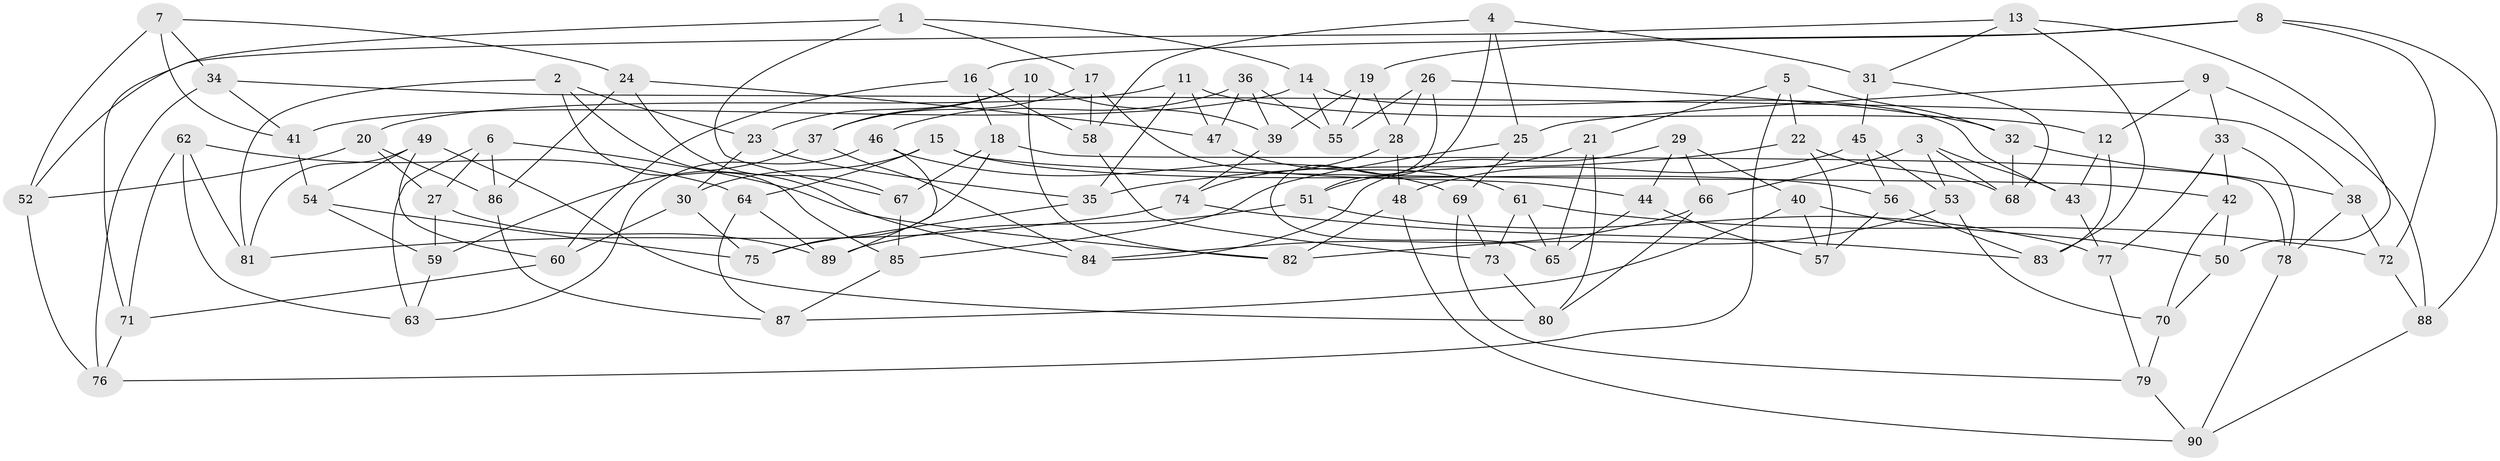 // Generated by graph-tools (version 1.1) at 2025/11/02/27/25 16:11:45]
// undirected, 90 vertices, 180 edges
graph export_dot {
graph [start="1"]
  node [color=gray90,style=filled];
  1;
  2;
  3;
  4;
  5;
  6;
  7;
  8;
  9;
  10;
  11;
  12;
  13;
  14;
  15;
  16;
  17;
  18;
  19;
  20;
  21;
  22;
  23;
  24;
  25;
  26;
  27;
  28;
  29;
  30;
  31;
  32;
  33;
  34;
  35;
  36;
  37;
  38;
  39;
  40;
  41;
  42;
  43;
  44;
  45;
  46;
  47;
  48;
  49;
  50;
  51;
  52;
  53;
  54;
  55;
  56;
  57;
  58;
  59;
  60;
  61;
  62;
  63;
  64;
  65;
  66;
  67;
  68;
  69;
  70;
  71;
  72;
  73;
  74;
  75;
  76;
  77;
  78;
  79;
  80;
  81;
  82;
  83;
  84;
  85;
  86;
  87;
  88;
  89;
  90;
  1 -- 71;
  1 -- 14;
  1 -- 17;
  1 -- 67;
  2 -- 23;
  2 -- 85;
  2 -- 84;
  2 -- 81;
  3 -- 68;
  3 -- 66;
  3 -- 53;
  3 -- 43;
  4 -- 51;
  4 -- 25;
  4 -- 31;
  4 -- 58;
  5 -- 21;
  5 -- 76;
  5 -- 22;
  5 -- 32;
  6 -- 27;
  6 -- 86;
  6 -- 63;
  6 -- 82;
  7 -- 24;
  7 -- 34;
  7 -- 52;
  7 -- 41;
  8 -- 72;
  8 -- 19;
  8 -- 88;
  8 -- 16;
  9 -- 33;
  9 -- 25;
  9 -- 88;
  9 -- 12;
  10 -- 37;
  10 -- 82;
  10 -- 23;
  10 -- 39;
  11 -- 47;
  11 -- 20;
  11 -- 35;
  11 -- 12;
  12 -- 83;
  12 -- 43;
  13 -- 50;
  13 -- 83;
  13 -- 52;
  13 -- 31;
  14 -- 55;
  14 -- 41;
  14 -- 43;
  15 -- 42;
  15 -- 30;
  15 -- 64;
  15 -- 56;
  16 -- 18;
  16 -- 58;
  16 -- 60;
  17 -- 37;
  17 -- 58;
  17 -- 44;
  18 -- 78;
  18 -- 75;
  18 -- 67;
  19 -- 39;
  19 -- 28;
  19 -- 55;
  20 -- 86;
  20 -- 27;
  20 -- 52;
  21 -- 80;
  21 -- 65;
  21 -- 51;
  22 -- 35;
  22 -- 68;
  22 -- 57;
  23 -- 30;
  23 -- 35;
  24 -- 67;
  24 -- 47;
  24 -- 86;
  25 -- 69;
  25 -- 85;
  26 -- 32;
  26 -- 65;
  26 -- 55;
  26 -- 28;
  27 -- 59;
  27 -- 89;
  28 -- 48;
  28 -- 74;
  29 -- 84;
  29 -- 66;
  29 -- 44;
  29 -- 40;
  30 -- 75;
  30 -- 60;
  31 -- 45;
  31 -- 68;
  32 -- 38;
  32 -- 68;
  33 -- 42;
  33 -- 78;
  33 -- 77;
  34 -- 38;
  34 -- 76;
  34 -- 41;
  35 -- 75;
  36 -- 46;
  36 -- 55;
  36 -- 47;
  36 -- 39;
  37 -- 59;
  37 -- 84;
  38 -- 72;
  38 -- 78;
  39 -- 74;
  40 -- 87;
  40 -- 50;
  40 -- 57;
  41 -- 54;
  42 -- 70;
  42 -- 50;
  43 -- 77;
  44 -- 65;
  44 -- 57;
  45 -- 53;
  45 -- 48;
  45 -- 56;
  46 -- 89;
  46 -- 63;
  46 -- 69;
  47 -- 61;
  48 -- 82;
  48 -- 90;
  49 -- 60;
  49 -- 80;
  49 -- 81;
  49 -- 54;
  50 -- 70;
  51 -- 89;
  51 -- 77;
  52 -- 76;
  53 -- 70;
  53 -- 82;
  54 -- 59;
  54 -- 75;
  56 -- 83;
  56 -- 57;
  58 -- 73;
  59 -- 63;
  60 -- 71;
  61 -- 72;
  61 -- 65;
  61 -- 73;
  62 -- 81;
  62 -- 63;
  62 -- 64;
  62 -- 71;
  64 -- 87;
  64 -- 89;
  66 -- 84;
  66 -- 80;
  67 -- 85;
  69 -- 73;
  69 -- 79;
  70 -- 79;
  71 -- 76;
  72 -- 88;
  73 -- 80;
  74 -- 81;
  74 -- 83;
  77 -- 79;
  78 -- 90;
  79 -- 90;
  85 -- 87;
  86 -- 87;
  88 -- 90;
}
